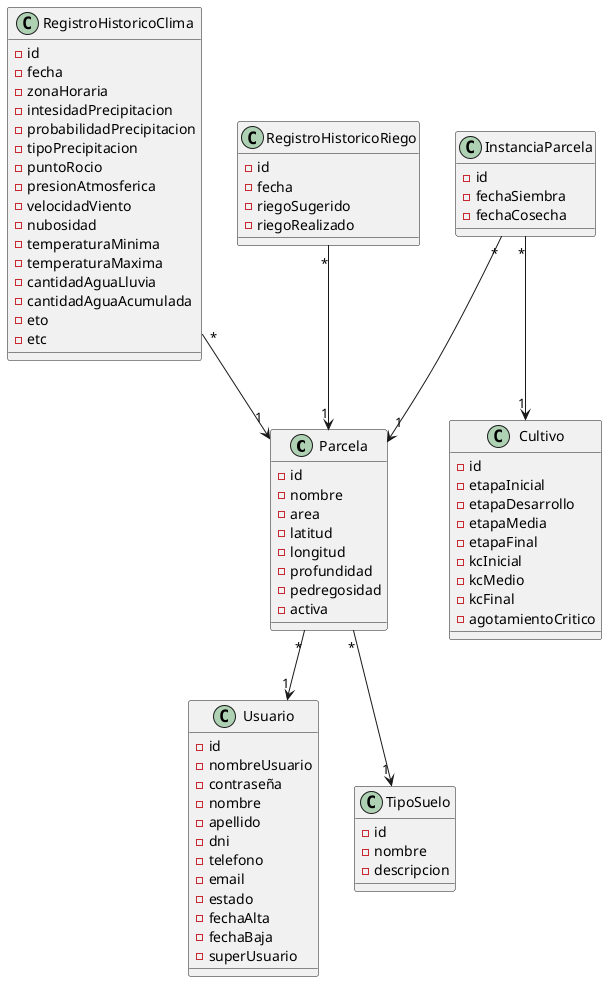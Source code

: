 @startuml

Parcela "*"-->"1" Usuario
Parcela "*"-->"1" TipoSuelo
RegistroHistoricoClima "*"-->"1" Parcela
RegistroHistoricoRiego "*"-->"1" Parcela
InstanciaParcela "*"-->"1" Parcela
InstanciaParcela "*"-->"1" Cultivo

class Parcela {
-id
-nombre
-area
-latitud
-longitud
-profundidad
-pedregosidad
-activa
}

class Cultivo {
-id
-etapaInicial
-etapaDesarrollo
-etapaMedia
-etapaFinal
-kcInicial
-kcMedio
-kcFinal
-agotamientoCritico
}

class TipoSuelo {
-id
-nombre
-descripcion
}

class RegistroHistoricoClima {
-id
-fecha
-zonaHoraria
-intesidadPrecipitacion
-probabilidadPrecipitacion
-tipoPrecipitacion
-puntoRocio
-presionAtmosferica
-velocidadViento
-nubosidad
-temperaturaMinima
-temperaturaMaxima
-cantidadAguaLluvia
-cantidadAguaAcumulada
-eto
-etc
}

class InstanciaParcela {
-id
-fechaSiembra
-fechaCosecha
}

class RegistroHistoricoRiego {
-id
-fecha
-riegoSugerido
-riegoRealizado
}

class Usuario {
-id
-nombreUsuario
-contraseña
-nombre
-apellido
-dni
-telefono
-email
-estado
-fechaAlta
-fechaBaja
-superUsuario
}

@enduml
